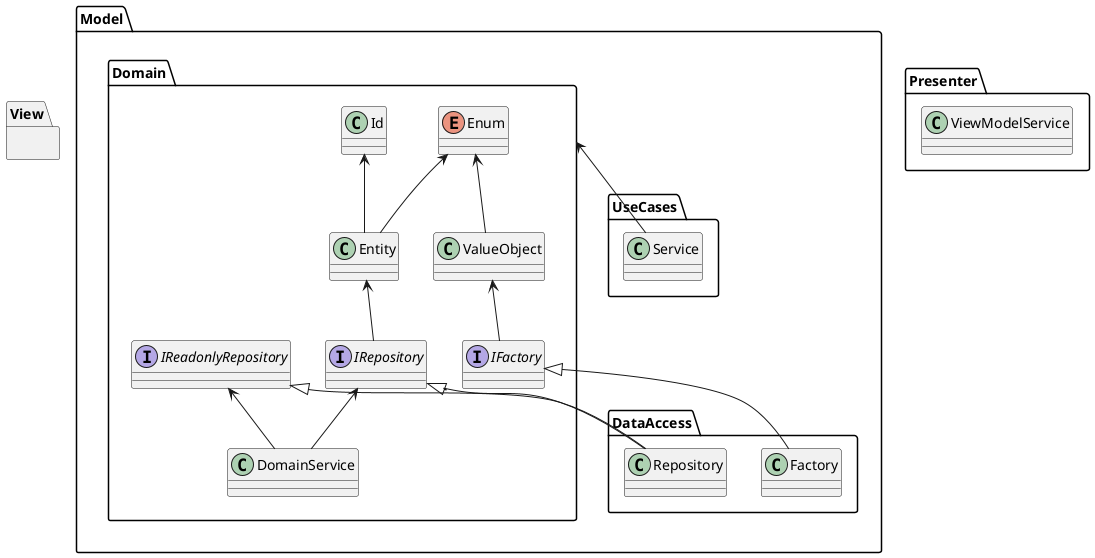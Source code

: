 ﻿@startuml
'https://plantuml.com/class-diagram

package Model{
    package Domain{
        enum Enum
        class Id
        class Entity
        class ValueObject
        class DomainService
        interface IRepository
        interface IReadonlyRepository
        interface IFactory
        Enum <-- Entity
        Id <-- Entity
        Enum <-- ValueObject
        IRepository <-- DomainService
        IReadonlyRepository <-- DomainService
    }
    
    package UseCases{
        class Service
    
        Domain <-- Service
        Entity <-- IRepository
        ValueObject <-- IFactory
    }
    
    package DataAccess{
        class Repository
        class Factory
        IRepository <|-- Repository
        IReadonlyRepository <|-- Repository
        IFactory <|-- Factory
    }
}

package Presenter{
    class ViewModelService
}

package View{
}





@enduml